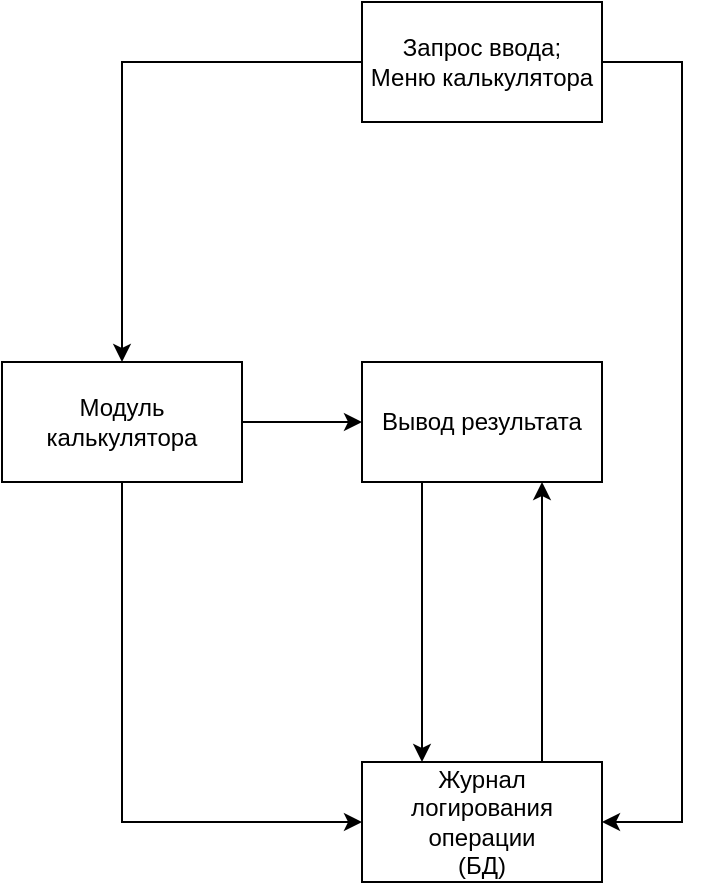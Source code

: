 <mxfile version="15.5.4" type="embed"><diagram id="L7CljHI67pswBbGMYpq-" name="Страница 1"><mxGraphModel dx="1088" dy="495" grid="1" gridSize="10" guides="1" tooltips="1" connect="1" arrows="1" fold="1" page="1" pageScale="1" pageWidth="827" pageHeight="1169" math="0" shadow="0"><root><mxCell id="0"/><mxCell id="1" parent="0"/><mxCell id="aeLU5VvGemaCeDFHOq5Q-17" style="edgeStyle=orthogonalEdgeStyle;rounded=0;orthogonalLoop=1;jettySize=auto;html=1;exitX=1;exitY=0.5;exitDx=0;exitDy=0;entryX=1;entryY=0.5;entryDx=0;entryDy=0;" parent="1" source="aeLU5VvGemaCeDFHOq5Q-1" target="aeLU5VvGemaCeDFHOq5Q-5" edge="1"><mxGeometry relative="1" as="geometry"><Array as="points"><mxPoint x="520" y="60"/><mxPoint x="520" y="440"/></Array></mxGeometry></mxCell><mxCell id="8" style="edgeStyle=orthogonalEdgeStyle;rounded=0;orthogonalLoop=1;jettySize=auto;html=1;exitX=0;exitY=0.5;exitDx=0;exitDy=0;entryX=0.5;entryY=0;entryDx=0;entryDy=0;" edge="1" parent="1" source="aeLU5VvGemaCeDFHOq5Q-1" target="2"><mxGeometry relative="1" as="geometry"/></mxCell><mxCell id="aeLU5VvGemaCeDFHOq5Q-1" value="Запрос ввода;&lt;br&gt;Меню калькулятора" style="rounded=0;whiteSpace=wrap;html=1;" parent="1" vertex="1"><mxGeometry x="360" y="30" width="120" height="60" as="geometry"/></mxCell><mxCell id="aeLU5VvGemaCeDFHOq5Q-16" style="edgeStyle=orthogonalEdgeStyle;rounded=0;orthogonalLoop=1;jettySize=auto;html=1;exitX=0.75;exitY=0;exitDx=0;exitDy=0;entryX=0.75;entryY=1;entryDx=0;entryDy=0;" parent="1" source="aeLU5VvGemaCeDFHOq5Q-5" target="aeLU5VvGemaCeDFHOq5Q-6" edge="1"><mxGeometry relative="1" as="geometry"/></mxCell><mxCell id="aeLU5VvGemaCeDFHOq5Q-5" value="Журнал логирования операции&lt;br&gt;(БД)" style="whiteSpace=wrap;html=1;" parent="1" vertex="1"><mxGeometry x="360" y="410" width="120" height="60" as="geometry"/></mxCell><mxCell id="aeLU5VvGemaCeDFHOq5Q-15" style="edgeStyle=orthogonalEdgeStyle;rounded=0;orthogonalLoop=1;jettySize=auto;html=1;exitX=0.25;exitY=1;exitDx=0;exitDy=0;entryX=0.25;entryY=0;entryDx=0;entryDy=0;" parent="1" source="aeLU5VvGemaCeDFHOq5Q-6" target="aeLU5VvGemaCeDFHOq5Q-5" edge="1"><mxGeometry relative="1" as="geometry"/></mxCell><mxCell id="aeLU5VvGemaCeDFHOq5Q-6" value="Вывод результата" style="whiteSpace=wrap;html=1;" parent="1" vertex="1"><mxGeometry x="360" y="210" width="120" height="60" as="geometry"/></mxCell><mxCell id="9" style="edgeStyle=orthogonalEdgeStyle;rounded=0;orthogonalLoop=1;jettySize=auto;html=1;exitX=1;exitY=0.5;exitDx=0;exitDy=0;entryX=0;entryY=0.5;entryDx=0;entryDy=0;" edge="1" parent="1" source="2" target="aeLU5VvGemaCeDFHOq5Q-6"><mxGeometry relative="1" as="geometry"/></mxCell><mxCell id="10" style="edgeStyle=orthogonalEdgeStyle;rounded=0;orthogonalLoop=1;jettySize=auto;html=1;exitX=0.5;exitY=1;exitDx=0;exitDy=0;entryX=0;entryY=0.5;entryDx=0;entryDy=0;" edge="1" parent="1" source="2" target="aeLU5VvGemaCeDFHOq5Q-5"><mxGeometry relative="1" as="geometry"/></mxCell><mxCell id="2" value="Модуль калькулятора" style="rounded=0;whiteSpace=wrap;html=1;" vertex="1" parent="1"><mxGeometry x="180" y="210" width="120" height="60" as="geometry"/></mxCell></root></mxGraphModel></diagram></mxfile>